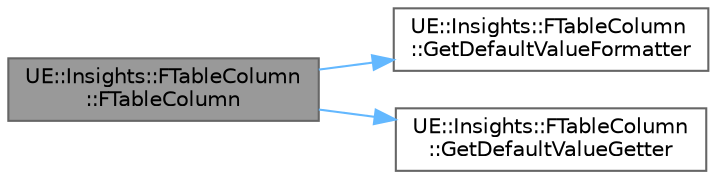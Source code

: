 digraph "UE::Insights::FTableColumn::FTableColumn"
{
 // INTERACTIVE_SVG=YES
 // LATEX_PDF_SIZE
  bgcolor="transparent";
  edge [fontname=Helvetica,fontsize=10,labelfontname=Helvetica,labelfontsize=10];
  node [fontname=Helvetica,fontsize=10,shape=box,height=0.2,width=0.4];
  rankdir="LR";
  Node1 [id="Node000001",label="UE::Insights::FTableColumn\l::FTableColumn",height=0.2,width=0.4,color="gray40", fillcolor="grey60", style="filled", fontcolor="black",tooltip="Initialization constructor."];
  Node1 -> Node2 [id="edge1_Node000001_Node000002",color="steelblue1",style="solid",tooltip=" "];
  Node2 [id="Node000002",label="UE::Insights::FTableColumn\l::GetDefaultValueFormatter",height=0.2,width=0.4,color="grey40", fillcolor="white", style="filled",URL="$d1/d9c/classUE_1_1Insights_1_1FTableColumn.html#a56e94bc1bf34844155c516349dd84b50",tooltip=" "];
  Node1 -> Node3 [id="edge2_Node000001_Node000003",color="steelblue1",style="solid",tooltip=" "];
  Node3 [id="Node000003",label="UE::Insights::FTableColumn\l::GetDefaultValueGetter",height=0.2,width=0.4,color="grey40", fillcolor="white", style="filled",URL="$d1/d9c/classUE_1_1Insights_1_1FTableColumn.html#a161280611c0b992d79e280369baafa6c",tooltip=" "];
}
